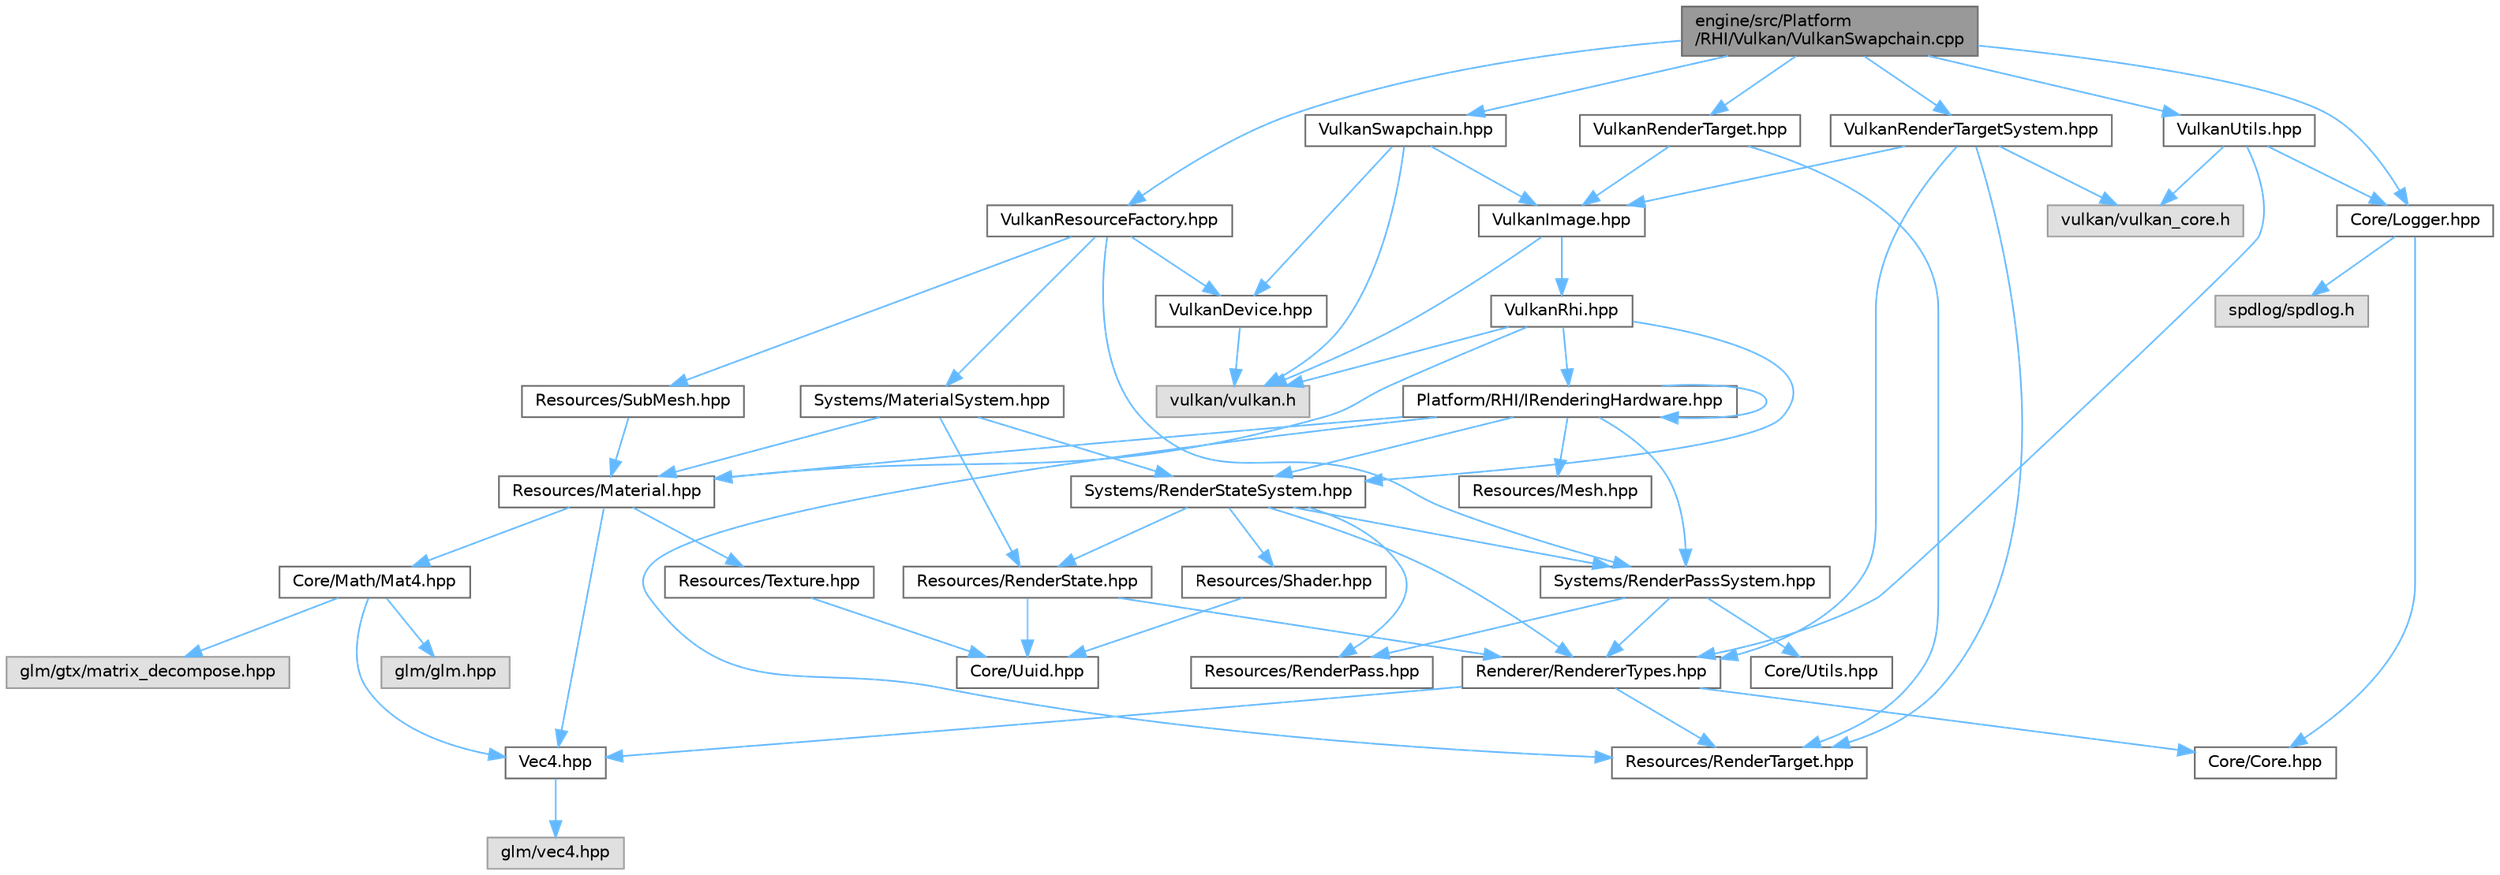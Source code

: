 digraph "engine/src/Platform/RHI/Vulkan/VulkanSwapchain.cpp"
{
 // LATEX_PDF_SIZE
  bgcolor="transparent";
  edge [fontname=Helvetica,fontsize=10,labelfontname=Helvetica,labelfontsize=10];
  node [fontname=Helvetica,fontsize=10,shape=box,height=0.2,width=0.4];
  Node1 [id="Node000001",label="engine/src/Platform\l/RHI/Vulkan/VulkanSwapchain.cpp",height=0.2,width=0.4,color="gray40", fillcolor="grey60", style="filled", fontcolor="black",tooltip=" "];
  Node1 -> Node2 [id="edge1_Node000001_Node000002",color="steelblue1",style="solid",tooltip=" "];
  Node2 [id="Node000002",label="VulkanSwapchain.hpp",height=0.2,width=0.4,color="grey40", fillcolor="white", style="filled",URL="$_vulkan_swapchain_8hpp.html",tooltip=" "];
  Node2 -> Node3 [id="edge2_Node000002_Node000003",color="steelblue1",style="solid",tooltip=" "];
  Node3 [id="Node000003",label="VulkanDevice.hpp",height=0.2,width=0.4,color="grey40", fillcolor="white", style="filled",URL="$_vulkan_device_8hpp.html",tooltip=" "];
  Node3 -> Node4 [id="edge3_Node000003_Node000004",color="steelblue1",style="solid",tooltip=" "];
  Node4 [id="Node000004",label="vulkan/vulkan.h",height=0.2,width=0.4,color="grey60", fillcolor="#E0E0E0", style="filled",tooltip=" "];
  Node2 -> Node5 [id="edge4_Node000002_Node000005",color="steelblue1",style="solid",tooltip=" "];
  Node5 [id="Node000005",label="VulkanImage.hpp",height=0.2,width=0.4,color="grey40", fillcolor="white", style="filled",URL="$_vulkan_image_8hpp.html",tooltip=" "];
  Node5 -> Node4 [id="edge5_Node000005_Node000004",color="steelblue1",style="solid",tooltip=" "];
  Node5 -> Node6 [id="edge6_Node000005_Node000006",color="steelblue1",style="solid",tooltip=" "];
  Node6 [id="Node000006",label="VulkanRhi.hpp",height=0.2,width=0.4,color="grey40", fillcolor="white", style="filled",URL="$_vulkan_rhi_8hpp.html",tooltip=" "];
  Node6 -> Node4 [id="edge7_Node000006_Node000004",color="steelblue1",style="solid",tooltip=" "];
  Node6 -> Node7 [id="edge8_Node000006_Node000007",color="steelblue1",style="solid",tooltip=" "];
  Node7 [id="Node000007",label="Platform/RHI/IRenderingHardware.hpp",height=0.2,width=0.4,color="grey40", fillcolor="white", style="filled",URL="$_i_rendering_hardware_8hpp.html",tooltip=" "];
  Node7 -> Node7 [id="edge9_Node000007_Node000007",color="steelblue1",style="solid",tooltip=" "];
  Node7 -> Node8 [id="edge10_Node000007_Node000008",color="steelblue1",style="solid",tooltip=" "];
  Node8 [id="Node000008",label="Resources/Material.hpp",height=0.2,width=0.4,color="grey40", fillcolor="white", style="filled",URL="$_material_8hpp.html",tooltip=" "];
  Node8 -> Node9 [id="edge11_Node000008_Node000009",color="steelblue1",style="solid",tooltip=" "];
  Node9 [id="Node000009",label="Core/Math/Mat4.hpp",height=0.2,width=0.4,color="grey40", fillcolor="white", style="filled",URL="$_mat4_8hpp.html",tooltip=" "];
  Node9 -> Node10 [id="edge12_Node000009_Node000010",color="steelblue1",style="solid",tooltip=" "];
  Node10 [id="Node000010",label="Vec4.hpp",height=0.2,width=0.4,color="grey40", fillcolor="white", style="filled",URL="$_vec4_8hpp.html",tooltip=" "];
  Node10 -> Node11 [id="edge13_Node000010_Node000011",color="steelblue1",style="solid",tooltip=" "];
  Node11 [id="Node000011",label="glm/vec4.hpp",height=0.2,width=0.4,color="grey60", fillcolor="#E0E0E0", style="filled",tooltip=" "];
  Node9 -> Node12 [id="edge14_Node000009_Node000012",color="steelblue1",style="solid",tooltip=" "];
  Node12 [id="Node000012",label="glm/glm.hpp",height=0.2,width=0.4,color="grey60", fillcolor="#E0E0E0", style="filled",tooltip=" "];
  Node9 -> Node13 [id="edge15_Node000009_Node000013",color="steelblue1",style="solid",tooltip=" "];
  Node13 [id="Node000013",label="glm/gtx/matrix_decompose.hpp",height=0.2,width=0.4,color="grey60", fillcolor="#E0E0E0", style="filled",tooltip=" "];
  Node8 -> Node10 [id="edge16_Node000008_Node000010",color="steelblue1",style="solid",tooltip=" "];
  Node8 -> Node14 [id="edge17_Node000008_Node000014",color="steelblue1",style="solid",tooltip=" "];
  Node14 [id="Node000014",label="Resources/Texture.hpp",height=0.2,width=0.4,color="grey40", fillcolor="white", style="filled",URL="$_texture_8hpp.html",tooltip=" "];
  Node14 -> Node15 [id="edge18_Node000014_Node000015",color="steelblue1",style="solid",tooltip=" "];
  Node15 [id="Node000015",label="Core/Uuid.hpp",height=0.2,width=0.4,color="grey40", fillcolor="white", style="filled",URL="$_uuid_8hpp.html",tooltip=" "];
  Node7 -> Node16 [id="edge19_Node000007_Node000016",color="steelblue1",style="solid",tooltip=" "];
  Node16 [id="Node000016",label="Resources/Mesh.hpp",height=0.2,width=0.4,color="grey40", fillcolor="white", style="filled",URL="$_mesh_8hpp.html",tooltip=" "];
  Node7 -> Node17 [id="edge20_Node000007_Node000017",color="steelblue1",style="solid",tooltip=" "];
  Node17 [id="Node000017",label="Resources/RenderTarget.hpp",height=0.2,width=0.4,color="grey40", fillcolor="white", style="filled",URL="$_render_target_8hpp.html",tooltip=" "];
  Node7 -> Node18 [id="edge21_Node000007_Node000018",color="steelblue1",style="solid",tooltip=" "];
  Node18 [id="Node000018",label="Systems/RenderPassSystem.hpp",height=0.2,width=0.4,color="grey40", fillcolor="white", style="filled",URL="$_render_pass_system_8hpp.html",tooltip=" "];
  Node18 -> Node19 [id="edge22_Node000018_Node000019",color="steelblue1",style="solid",tooltip=" "];
  Node19 [id="Node000019",label="Core/Utils.hpp",height=0.2,width=0.4,color="grey40", fillcolor="white", style="filled",URL="$_utils_8hpp.html",tooltip=" "];
  Node18 -> Node20 [id="edge23_Node000018_Node000020",color="steelblue1",style="solid",tooltip=" "];
  Node20 [id="Node000020",label="Renderer/RendererTypes.hpp",height=0.2,width=0.4,color="grey40", fillcolor="white", style="filled",URL="$_renderer_types_8hpp.html",tooltip=" "];
  Node20 -> Node21 [id="edge24_Node000020_Node000021",color="steelblue1",style="solid",tooltip=" "];
  Node21 [id="Node000021",label="Core/Core.hpp",height=0.2,width=0.4,color="grey40", fillcolor="white", style="filled",URL="$_core_8hpp.html",tooltip=" "];
  Node20 -> Node10 [id="edge25_Node000020_Node000010",color="steelblue1",style="solid",tooltip=" "];
  Node20 -> Node17 [id="edge26_Node000020_Node000017",color="steelblue1",style="solid",tooltip=" "];
  Node18 -> Node22 [id="edge27_Node000018_Node000022",color="steelblue1",style="solid",tooltip=" "];
  Node22 [id="Node000022",label="Resources/RenderPass.hpp",height=0.2,width=0.4,color="grey40", fillcolor="white", style="filled",URL="$_render_pass_8hpp.html",tooltip=" "];
  Node7 -> Node23 [id="edge28_Node000007_Node000023",color="steelblue1",style="solid",tooltip=" "];
  Node23 [id="Node000023",label="Systems/RenderStateSystem.hpp",height=0.2,width=0.4,color="grey40", fillcolor="white", style="filled",URL="$_render_state_system_8hpp.html",tooltip=" "];
  Node23 -> Node18 [id="edge29_Node000023_Node000018",color="steelblue1",style="solid",tooltip=" "];
  Node23 -> Node20 [id="edge30_Node000023_Node000020",color="steelblue1",style="solid",tooltip=" "];
  Node23 -> Node22 [id="edge31_Node000023_Node000022",color="steelblue1",style="solid",tooltip=" "];
  Node23 -> Node24 [id="edge32_Node000023_Node000024",color="steelblue1",style="solid",tooltip=" "];
  Node24 [id="Node000024",label="Resources/RenderState.hpp",height=0.2,width=0.4,color="grey40", fillcolor="white", style="filled",URL="$_render_state_8hpp.html",tooltip=" "];
  Node24 -> Node15 [id="edge33_Node000024_Node000015",color="steelblue1",style="solid",tooltip=" "];
  Node24 -> Node20 [id="edge34_Node000024_Node000020",color="steelblue1",style="solid",tooltip=" "];
  Node23 -> Node25 [id="edge35_Node000023_Node000025",color="steelblue1",style="solid",tooltip=" "];
  Node25 [id="Node000025",label="Resources/Shader.hpp",height=0.2,width=0.4,color="grey40", fillcolor="white", style="filled",URL="$_shader_8hpp.html",tooltip=" "];
  Node25 -> Node15 [id="edge36_Node000025_Node000015",color="steelblue1",style="solid",tooltip=" "];
  Node6 -> Node8 [id="edge37_Node000006_Node000008",color="steelblue1",style="solid",tooltip=" "];
  Node6 -> Node23 [id="edge38_Node000006_Node000023",color="steelblue1",style="solid",tooltip=" "];
  Node2 -> Node4 [id="edge39_Node000002_Node000004",color="steelblue1",style="solid",tooltip=" "];
  Node1 -> Node26 [id="edge40_Node000001_Node000026",color="steelblue1",style="solid",tooltip=" "];
  Node26 [id="Node000026",label="Core/Logger.hpp",height=0.2,width=0.4,color="grey40", fillcolor="white", style="filled",URL="$_logger_8hpp.html",tooltip=" "];
  Node26 -> Node27 [id="edge41_Node000026_Node000027",color="steelblue1",style="solid",tooltip=" "];
  Node27 [id="Node000027",label="spdlog/spdlog.h",height=0.2,width=0.4,color="grey60", fillcolor="#E0E0E0", style="filled",tooltip=" "];
  Node26 -> Node21 [id="edge42_Node000026_Node000021",color="steelblue1",style="solid",tooltip=" "];
  Node1 -> Node28 [id="edge43_Node000001_Node000028",color="steelblue1",style="solid",tooltip=" "];
  Node28 [id="Node000028",label="VulkanRenderTarget.hpp",height=0.2,width=0.4,color="grey40", fillcolor="white", style="filled",URL="$_vulkan_render_target_8hpp.html",tooltip=" "];
  Node28 -> Node5 [id="edge44_Node000028_Node000005",color="steelblue1",style="solid",tooltip=" "];
  Node28 -> Node17 [id="edge45_Node000028_Node000017",color="steelblue1",style="solid",tooltip=" "];
  Node1 -> Node29 [id="edge46_Node000001_Node000029",color="steelblue1",style="solid",tooltip=" "];
  Node29 [id="Node000029",label="VulkanRenderTargetSystem.hpp",height=0.2,width=0.4,color="grey40", fillcolor="white", style="filled",URL="$_vulkan_render_target_system_8hpp.html",tooltip=" "];
  Node29 -> Node30 [id="edge47_Node000029_Node000030",color="steelblue1",style="solid",tooltip=" "];
  Node30 [id="Node000030",label="vulkan/vulkan_core.h",height=0.2,width=0.4,color="grey60", fillcolor="#E0E0E0", style="filled",tooltip=" "];
  Node29 -> Node5 [id="edge48_Node000029_Node000005",color="steelblue1",style="solid",tooltip=" "];
  Node29 -> Node20 [id="edge49_Node000029_Node000020",color="steelblue1",style="solid",tooltip=" "];
  Node29 -> Node17 [id="edge50_Node000029_Node000017",color="steelblue1",style="solid",tooltip=" "];
  Node1 -> Node31 [id="edge51_Node000001_Node000031",color="steelblue1",style="solid",tooltip=" "];
  Node31 [id="Node000031",label="VulkanResourceFactory.hpp",height=0.2,width=0.4,color="grey40", fillcolor="white", style="filled",URL="$_vulkan_resource_factory_8hpp.html",tooltip=" "];
  Node31 -> Node3 [id="edge52_Node000031_Node000003",color="steelblue1",style="solid",tooltip=" "];
  Node31 -> Node32 [id="edge53_Node000031_Node000032",color="steelblue1",style="solid",tooltip=" "];
  Node32 [id="Node000032",label="Resources/SubMesh.hpp",height=0.2,width=0.4,color="grey40", fillcolor="white", style="filled",URL="$_sub_mesh_8hpp.html",tooltip=" "];
  Node32 -> Node8 [id="edge54_Node000032_Node000008",color="steelblue1",style="solid",tooltip=" "];
  Node31 -> Node33 [id="edge55_Node000031_Node000033",color="steelblue1",style="solid",tooltip=" "];
  Node33 [id="Node000033",label="Systems/MaterialSystem.hpp",height=0.2,width=0.4,color="grey40", fillcolor="white", style="filled",URL="$_material_system_8hpp.html",tooltip=" "];
  Node33 -> Node23 [id="edge56_Node000033_Node000023",color="steelblue1",style="solid",tooltip=" "];
  Node33 -> Node8 [id="edge57_Node000033_Node000008",color="steelblue1",style="solid",tooltip=" "];
  Node33 -> Node24 [id="edge58_Node000033_Node000024",color="steelblue1",style="solid",tooltip=" "];
  Node31 -> Node18 [id="edge59_Node000031_Node000018",color="steelblue1",style="solid",tooltip=" "];
  Node1 -> Node34 [id="edge60_Node000001_Node000034",color="steelblue1",style="solid",tooltip=" "];
  Node34 [id="Node000034",label="VulkanUtils.hpp",height=0.2,width=0.4,color="grey40", fillcolor="white", style="filled",URL="$_vulkan_utils_8hpp.html",tooltip=" "];
  Node34 -> Node30 [id="edge61_Node000034_Node000030",color="steelblue1",style="solid",tooltip=" "];
  Node34 -> Node26 [id="edge62_Node000034_Node000026",color="steelblue1",style="solid",tooltip=" "];
  Node34 -> Node20 [id="edge63_Node000034_Node000020",color="steelblue1",style="solid",tooltip=" "];
}
